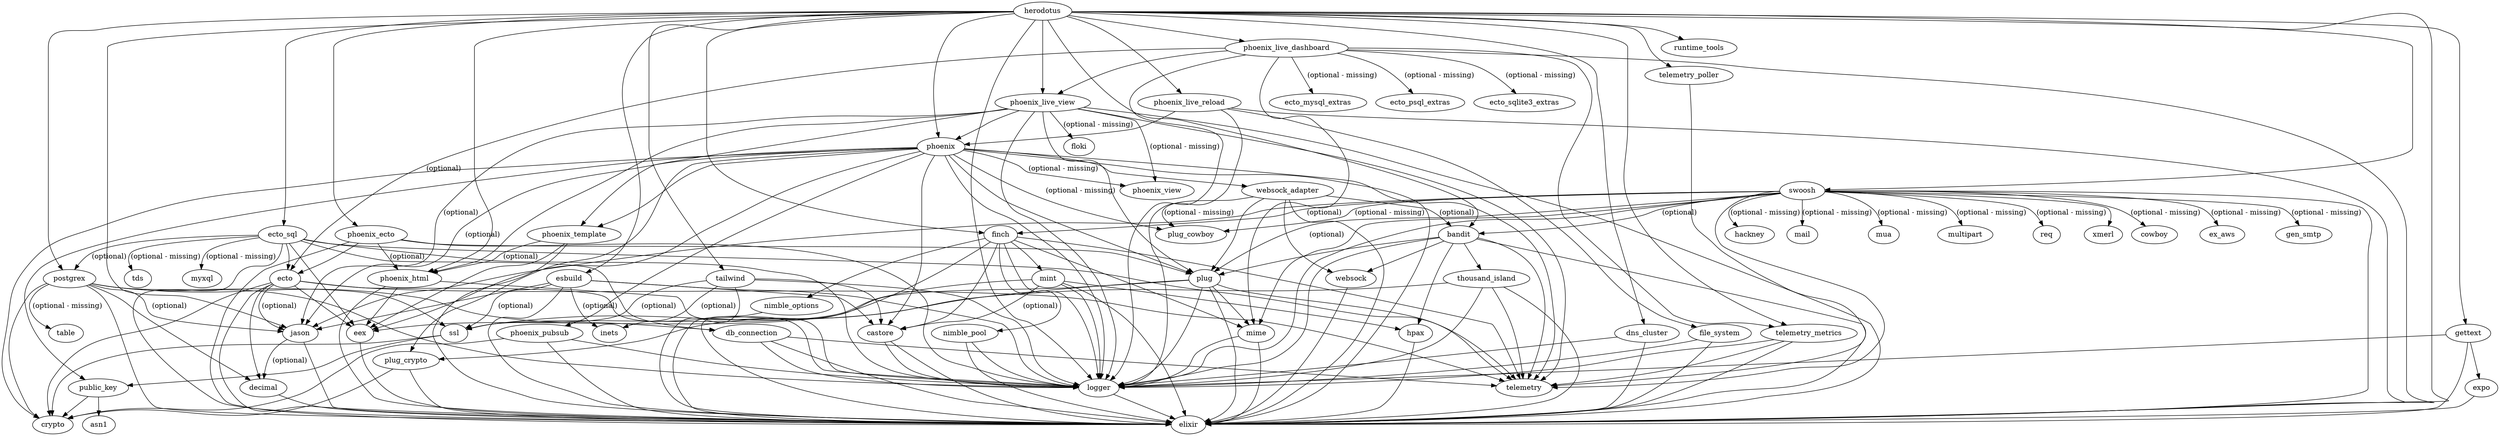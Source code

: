 digraph "application tree" {
  "herodotus"
  "herodotus" -> "bandit"
  "bandit" -> "elixir"
  "bandit" -> "hpax"
  "hpax" -> "elixir"
  "bandit" -> "logger"
  "logger" -> "elixir"
  "bandit" -> "plug"
  "plug" -> "eex"
  "eex" -> "elixir"
  "plug" -> "elixir"
  "plug" -> "logger"
  "plug" -> "mime"
  "mime" -> "elixir"
  "mime" -> "logger"
  "plug" -> "plug_crypto"
  "plug_crypto" -> "crypto"
  "plug_crypto" -> "elixir"
  "plug" -> "telemetry"
  "bandit" -> "telemetry"
  "bandit" -> "thousand_island"
  "thousand_island" -> "elixir"
  "thousand_island" -> "logger"
  "thousand_island" -> "ssl"
  "ssl" -> "crypto"
  "ssl" -> "public_key"
  "public_key" -> "asn1"
  "public_key" -> "crypto"
  "thousand_island" -> "telemetry"
  "bandit" -> "websock"
  "websock" -> "elixir"
  "herodotus" -> "dns_cluster"
  "dns_cluster" -> "elixir"
  "dns_cluster" -> "logger"
  "herodotus" -> "ecto_sql"
  "ecto_sql" -> "db_connection"
  "db_connection" -> "elixir"
  "db_connection" -> "logger"
  "db_connection" -> "telemetry"
  "ecto_sql" -> "ecto"
  "ecto" -> "crypto"
  "ecto" -> "decimal"
  "decimal" -> "elixir"
  "ecto" -> "eex"
  "ecto" -> "elixir"
  "ecto" -> "jason" [label="(optional)"]
  "jason" -> "decimal" [label="(optional)"]
  "jason" -> "elixir"
  "ecto" -> "logger"
  "ecto" -> "telemetry"
  "ecto_sql" -> "eex"
  "ecto_sql" -> "elixir"
  "ecto_sql" -> "logger"
  "ecto_sql" -> "myxql" [label="(optional - missing)"]
  "ecto_sql" -> "postgrex" [label="(optional)"]
  "postgrex" -> "crypto"
  "postgrex" -> "db_connection"
  "postgrex" -> "decimal"
  "postgrex" -> "elixir"
  "postgrex" -> "jason" [label="(optional)"]
  "postgrex" -> "logger"
  "postgrex" -> "ssl"
  "postgrex" -> "table" [label="(optional - missing)"]
  "ecto_sql" -> "tds" [label="(optional - missing)"]
  "ecto_sql" -> "telemetry"
  "herodotus" -> "elixir"
  "herodotus" -> "esbuild"
  "esbuild" -> "castore"
  "castore" -> "elixir"
  "castore" -> "logger"
  "esbuild" -> "elixir"
  "esbuild" -> "inets" [label="(optional)"]
  "esbuild" -> "jason"
  "esbuild" -> "logger"
  "esbuild" -> "ssl" [label="(optional)"]
  "herodotus" -> "finch"
  "finch" -> "castore"
  "finch" -> "elixir"
  "finch" -> "logger"
  "finch" -> "mime"
  "finch" -> "mint"
  "mint" -> "castore" [label="(optional)"]
  "mint" -> "elixir"
  "mint" -> "hpax"
  "mint" -> "logger"
  "mint" -> "ssl"
  "finch" -> "nimble_options"
  "nimble_options" -> "elixir"
  "finch" -> "nimble_pool"
  "nimble_pool" -> "elixir"
  "nimble_pool" -> "logger"
  "finch" -> "telemetry"
  "herodotus" -> "gettext"
  "gettext" -> "elixir"
  "gettext" -> "expo"
  "expo" -> "elixir"
  "gettext" -> "logger"
  "herodotus" -> "jason"
  "herodotus" -> "logger"
  "herodotus" -> "phoenix"
  "phoenix" -> "castore"
  "phoenix" -> "crypto"
  "phoenix" -> "eex"
  "phoenix" -> "elixir"
  "phoenix" -> "jason" [label="(optional)"]
  "phoenix" -> "logger"
  "phoenix" -> "phoenix_pubsub"
  "phoenix_pubsub" -> "crypto"
  "phoenix_pubsub" -> "elixir"
  "phoenix_pubsub" -> "logger"
  "phoenix" -> "phoenix_template"
  "phoenix_template" -> "eex"
  "phoenix_template" -> "elixir"
  "phoenix_template" -> "phoenix_html" [label="(optional)"]
  "phoenix_html" -> "eex"
  "phoenix_html" -> "elixir"
  "phoenix_html" -> "logger"
  "phoenix" -> "phoenix_view" [label="(optional - missing)"]
  "phoenix" -> "plug"
  "phoenix" -> "plug_cowboy" [label="(optional - missing)"]
  "phoenix" -> "plug_crypto"
  "phoenix" -> "public_key"
  "phoenix" -> "telemetry"
  "phoenix" -> "websock_adapter"
  "websock_adapter" -> "bandit" [label="(optional)"]
  "websock_adapter" -> "elixir"
  "websock_adapter" -> "plug"
  "websock_adapter" -> "plug_cowboy" [label="(optional - missing)"]
  "websock_adapter" -> "websock"
  "herodotus" -> "phoenix_ecto"
  "phoenix_ecto" -> "ecto"
  "phoenix_ecto" -> "elixir"
  "phoenix_ecto" -> "logger"
  "phoenix_ecto" -> "phoenix_html" [label="(optional)"]
  "phoenix_ecto" -> "plug"
  "herodotus" -> "phoenix_html"
  "herodotus" -> "phoenix_live_dashboard"
  "phoenix_live_dashboard" -> "ecto" [label="(optional)"]
  "phoenix_live_dashboard" -> "ecto_mysql_extras" [label="(optional - missing)"]
  "phoenix_live_dashboard" -> "ecto_psql_extras" [label="(optional - missing)"]
  "phoenix_live_dashboard" -> "ecto_sqlite3_extras" [label="(optional - missing)"]
  "phoenix_live_dashboard" -> "elixir"
  "phoenix_live_dashboard" -> "logger"
  "phoenix_live_dashboard" -> "mime"
  "phoenix_live_dashboard" -> "phoenix_live_view"
  "phoenix_live_view" -> "elixir"
  "phoenix_live_view" -> "floki" [label="(optional - missing)"]
  "phoenix_live_view" -> "jason" [label="(optional)"]
  "phoenix_live_view" -> "logger"
  "phoenix_live_view" -> "phoenix"
  "phoenix_live_view" -> "phoenix_html"
  "phoenix_live_view" -> "phoenix_template"
  "phoenix_live_view" -> "phoenix_view" [label="(optional - missing)"]
  "phoenix_live_view" -> "plug"
  "phoenix_live_view" -> "telemetry"
  "phoenix_live_dashboard" -> "telemetry_metrics"
  "telemetry_metrics" -> "elixir"
  "telemetry_metrics" -> "logger"
  "telemetry_metrics" -> "telemetry"
  "herodotus" -> "phoenix_live_reload"
  "phoenix_live_reload" -> "elixir"
  "phoenix_live_reload" -> "file_system"
  "file_system" -> "elixir"
  "file_system" -> "logger"
  "phoenix_live_reload" -> "logger"
  "phoenix_live_reload" -> "phoenix"
  "herodotus" -> "phoenix_live_view"
  "herodotus" -> "postgrex"
  "herodotus" -> "runtime_tools"
  "herodotus" -> "swoosh"
  "swoosh" -> "bandit" [label="(optional)"]
  "swoosh" -> "cowboy" [label="(optional - missing)"]
  "swoosh" -> "elixir"
  "swoosh" -> "ex_aws" [label="(optional - missing)"]
  "swoosh" -> "finch" [label="(optional)"]
  "swoosh" -> "gen_smtp" [label="(optional - missing)"]
  "swoosh" -> "hackney" [label="(optional - missing)"]
  "swoosh" -> "jason"
  "swoosh" -> "logger"
  "swoosh" -> "mail" [label="(optional - missing)"]
  "swoosh" -> "mime"
  "swoosh" -> "mua" [label="(optional - missing)"]
  "swoosh" -> "multipart" [label="(optional - missing)"]
  "swoosh" -> "plug" [label="(optional)"]
  "swoosh" -> "plug_cowboy" [label="(optional - missing)"]
  "swoosh" -> "req" [label="(optional - missing)"]
  "swoosh" -> "telemetry"
  "swoosh" -> "xmerl"
  "herodotus" -> "tailwind"
  "tailwind" -> "castore"
  "tailwind" -> "elixir"
  "tailwind" -> "inets" [label="(optional)"]
  "tailwind" -> "logger"
  "tailwind" -> "ssl" [label="(optional)"]
  "herodotus" -> "telemetry_metrics"
  "herodotus" -> "telemetry_poller"
  "telemetry_poller" -> "telemetry"
}
